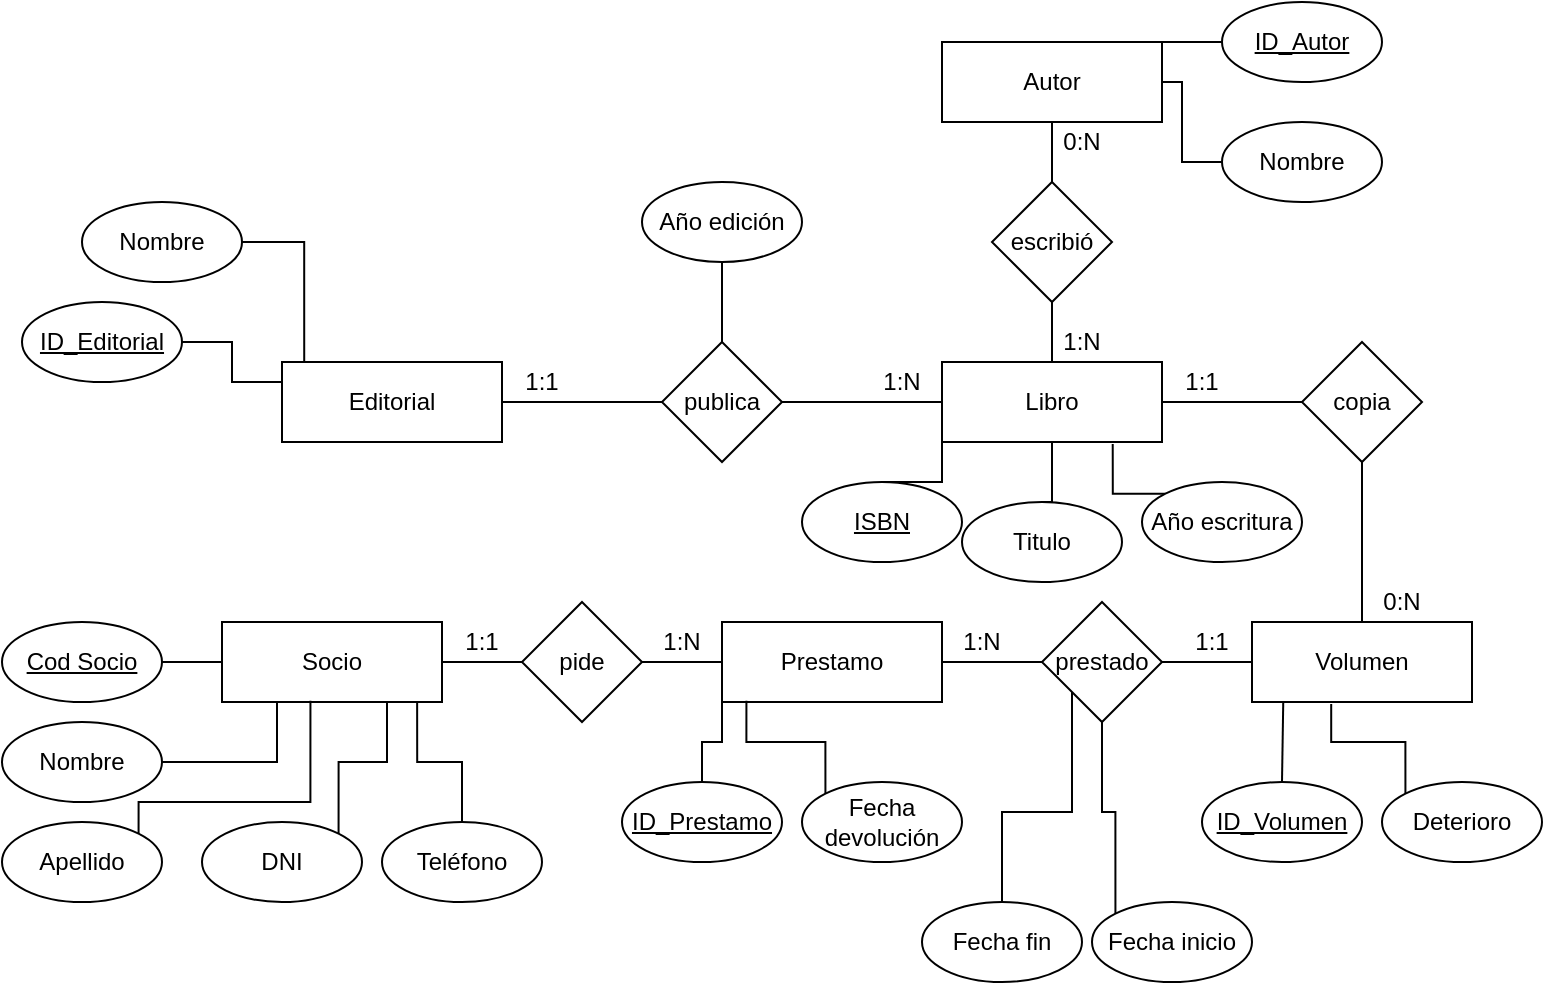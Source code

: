 <mxfile version="14.4.0" type="device"><diagram id="C5RBs43oDa-KdzZeNtuy" name="Page-1"><mxGraphModel dx="981" dy="493" grid="1" gridSize="10" guides="1" tooltips="1" connect="1" arrows="1" fold="1" page="1" pageScale="1" pageWidth="16000" pageHeight="1600" math="0" shadow="0"><root><mxCell id="WIyWlLk6GJQsqaUBKTNV-0"/><mxCell id="WIyWlLk6GJQsqaUBKTNV-1" parent="WIyWlLk6GJQsqaUBKTNV-0"/><mxCell id="bEudFNRqQL8l6KryWMXN-4" value="" style="edgeStyle=orthogonalEdgeStyle;rounded=0;orthogonalLoop=1;jettySize=auto;html=1;endArrow=none;endFill=0;" edge="1" parent="WIyWlLk6GJQsqaUBKTNV-1" source="bEudFNRqQL8l6KryWMXN-0" target="bEudFNRqQL8l6KryWMXN-1"><mxGeometry relative="1" as="geometry"/></mxCell><mxCell id="bEudFNRqQL8l6KryWMXN-11" style="edgeStyle=orthogonalEdgeStyle;rounded=0;orthogonalLoop=1;jettySize=auto;html=1;exitX=1;exitY=0.5;exitDx=0;exitDy=0;entryX=0;entryY=0.5;entryDx=0;entryDy=0;endArrow=none;endFill=0;" edge="1" parent="WIyWlLk6GJQsqaUBKTNV-1" source="bEudFNRqQL8l6KryWMXN-0" target="bEudFNRqQL8l6KryWMXN-10"><mxGeometry relative="1" as="geometry"/></mxCell><mxCell id="bEudFNRqQL8l6KryWMXN-0" value="publica" style="rhombus;whiteSpace=wrap;html=1;" vertex="1" parent="WIyWlLk6GJQsqaUBKTNV-1"><mxGeometry x="380" y="180" width="60" height="60" as="geometry"/></mxCell><mxCell id="bEudFNRqQL8l6KryWMXN-3" style="edgeStyle=orthogonalEdgeStyle;rounded=0;orthogonalLoop=1;jettySize=auto;html=1;exitX=1;exitY=0.5;exitDx=0;exitDy=0;entryX=0;entryY=0.5;entryDx=0;entryDy=0;endArrow=none;endFill=0;" edge="1" parent="WIyWlLk6GJQsqaUBKTNV-1" source="bEudFNRqQL8l6KryWMXN-1" target="bEudFNRqQL8l6KryWMXN-0"><mxGeometry relative="1" as="geometry"/></mxCell><mxCell id="bEudFNRqQL8l6KryWMXN-1" value="Editorial" style="rounded=0;whiteSpace=wrap;html=1;" vertex="1" parent="WIyWlLk6GJQsqaUBKTNV-1"><mxGeometry x="190" y="190" width="110" height="40" as="geometry"/></mxCell><mxCell id="bEudFNRqQL8l6KryWMXN-7" style="edgeStyle=orthogonalEdgeStyle;rounded=0;orthogonalLoop=1;jettySize=auto;html=1;exitX=1;exitY=0.5;exitDx=0;exitDy=0;entryX=0;entryY=0.25;entryDx=0;entryDy=0;endArrow=none;endFill=0;" edge="1" parent="WIyWlLk6GJQsqaUBKTNV-1" source="bEudFNRqQL8l6KryWMXN-2" target="bEudFNRqQL8l6KryWMXN-1"><mxGeometry relative="1" as="geometry"/></mxCell><mxCell id="bEudFNRqQL8l6KryWMXN-2" value="&lt;u&gt;ID_Editorial&lt;/u&gt;" style="ellipse;whiteSpace=wrap;html=1;" vertex="1" parent="WIyWlLk6GJQsqaUBKTNV-1"><mxGeometry x="60" y="160" width="80" height="40" as="geometry"/></mxCell><mxCell id="bEudFNRqQL8l6KryWMXN-8" style="edgeStyle=orthogonalEdgeStyle;rounded=0;orthogonalLoop=1;jettySize=auto;html=1;exitX=1;exitY=0.5;exitDx=0;exitDy=0;entryX=0.101;entryY=0.002;entryDx=0;entryDy=0;entryPerimeter=0;endArrow=none;endFill=0;" edge="1" parent="WIyWlLk6GJQsqaUBKTNV-1" source="bEudFNRqQL8l6KryWMXN-5" target="bEudFNRqQL8l6KryWMXN-1"><mxGeometry relative="1" as="geometry"/></mxCell><mxCell id="bEudFNRqQL8l6KryWMXN-5" value="Nombre" style="ellipse;whiteSpace=wrap;html=1;" vertex="1" parent="WIyWlLk6GJQsqaUBKTNV-1"><mxGeometry x="90" y="110" width="80" height="40" as="geometry"/></mxCell><mxCell id="bEudFNRqQL8l6KryWMXN-9" style="edgeStyle=orthogonalEdgeStyle;rounded=0;orthogonalLoop=1;jettySize=auto;html=1;exitX=0.5;exitY=1;exitDx=0;exitDy=0;entryX=0.5;entryY=0;entryDx=0;entryDy=0;endArrow=none;endFill=0;" edge="1" parent="WIyWlLk6GJQsqaUBKTNV-1" source="bEudFNRqQL8l6KryWMXN-6" target="bEudFNRqQL8l6KryWMXN-0"><mxGeometry relative="1" as="geometry"/></mxCell><mxCell id="bEudFNRqQL8l6KryWMXN-6" value="Año edición" style="ellipse;whiteSpace=wrap;html=1;" vertex="1" parent="WIyWlLk6GJQsqaUBKTNV-1"><mxGeometry x="370" y="100" width="80" height="40" as="geometry"/></mxCell><mxCell id="bEudFNRqQL8l6KryWMXN-13" style="edgeStyle=orthogonalEdgeStyle;rounded=0;orthogonalLoop=1;jettySize=auto;html=1;exitX=1;exitY=0.5;exitDx=0;exitDy=0;entryX=0;entryY=0.5;entryDx=0;entryDy=0;endArrow=none;endFill=0;" edge="1" parent="WIyWlLk6GJQsqaUBKTNV-1" source="bEudFNRqQL8l6KryWMXN-10" target="bEudFNRqQL8l6KryWMXN-12"><mxGeometry relative="1" as="geometry"/></mxCell><mxCell id="bEudFNRqQL8l6KryWMXN-10" value="Libro" style="rounded=0;whiteSpace=wrap;html=1;" vertex="1" parent="WIyWlLk6GJQsqaUBKTNV-1"><mxGeometry x="520" y="190" width="110" height="40" as="geometry"/></mxCell><mxCell id="bEudFNRqQL8l6KryWMXN-12" value="copia" style="rhombus;whiteSpace=wrap;html=1;" vertex="1" parent="WIyWlLk6GJQsqaUBKTNV-1"><mxGeometry x="700" y="180" width="60" height="60" as="geometry"/></mxCell><mxCell id="bEudFNRqQL8l6KryWMXN-15" style="edgeStyle=orthogonalEdgeStyle;rounded=0;orthogonalLoop=1;jettySize=auto;html=1;exitX=0.5;exitY=0;exitDx=0;exitDy=0;entryX=0.5;entryY=1;entryDx=0;entryDy=0;endArrow=none;endFill=0;" edge="1" parent="WIyWlLk6GJQsqaUBKTNV-1" source="bEudFNRqQL8l6KryWMXN-14" target="bEudFNRqQL8l6KryWMXN-12"><mxGeometry relative="1" as="geometry"/></mxCell><mxCell id="bEudFNRqQL8l6KryWMXN-14" value="Volumen" style="rounded=0;whiteSpace=wrap;html=1;" vertex="1" parent="WIyWlLk6GJQsqaUBKTNV-1"><mxGeometry x="675" y="320" width="110" height="40" as="geometry"/></mxCell><mxCell id="bEudFNRqQL8l6KryWMXN-18" style="edgeStyle=orthogonalEdgeStyle;rounded=0;orthogonalLoop=1;jettySize=auto;html=1;exitX=1;exitY=0.5;exitDx=0;exitDy=0;entryX=0;entryY=0.5;entryDx=0;entryDy=0;endArrow=none;endFill=0;" edge="1" parent="WIyWlLk6GJQsqaUBKTNV-1" source="bEudFNRqQL8l6KryWMXN-16" target="bEudFNRqQL8l6KryWMXN-17"><mxGeometry relative="1" as="geometry"/></mxCell><mxCell id="bEudFNRqQL8l6KryWMXN-16" value="Prestamo" style="rounded=0;whiteSpace=wrap;html=1;" vertex="1" parent="WIyWlLk6GJQsqaUBKTNV-1"><mxGeometry x="410" y="320" width="110" height="40" as="geometry"/></mxCell><mxCell id="bEudFNRqQL8l6KryWMXN-19" style="edgeStyle=orthogonalEdgeStyle;rounded=0;orthogonalLoop=1;jettySize=auto;html=1;exitX=1;exitY=0.5;exitDx=0;exitDy=0;entryX=0;entryY=0.5;entryDx=0;entryDy=0;endArrow=none;endFill=0;" edge="1" parent="WIyWlLk6GJQsqaUBKTNV-1" source="bEudFNRqQL8l6KryWMXN-17" target="bEudFNRqQL8l6KryWMXN-14"><mxGeometry relative="1" as="geometry"/></mxCell><mxCell id="bEudFNRqQL8l6KryWMXN-17" value="prestado" style="rhombus;whiteSpace=wrap;html=1;" vertex="1" parent="WIyWlLk6GJQsqaUBKTNV-1"><mxGeometry x="570" y="310" width="60" height="60" as="geometry"/></mxCell><mxCell id="bEudFNRqQL8l6KryWMXN-22" style="edgeStyle=orthogonalEdgeStyle;rounded=0;orthogonalLoop=1;jettySize=auto;html=1;exitX=1;exitY=0.5;exitDx=0;exitDy=0;entryX=0;entryY=0.5;entryDx=0;entryDy=0;endArrow=none;endFill=0;" edge="1" parent="WIyWlLk6GJQsqaUBKTNV-1" source="bEudFNRqQL8l6KryWMXN-20" target="bEudFNRqQL8l6KryWMXN-21"><mxGeometry relative="1" as="geometry"/></mxCell><mxCell id="bEudFNRqQL8l6KryWMXN-20" value="Socio" style="rounded=0;whiteSpace=wrap;html=1;" vertex="1" parent="WIyWlLk6GJQsqaUBKTNV-1"><mxGeometry x="160" y="320" width="110" height="40" as="geometry"/></mxCell><mxCell id="bEudFNRqQL8l6KryWMXN-23" style="edgeStyle=orthogonalEdgeStyle;rounded=0;orthogonalLoop=1;jettySize=auto;html=1;exitX=1;exitY=0.5;exitDx=0;exitDy=0;entryX=0;entryY=0.5;entryDx=0;entryDy=0;endArrow=none;endFill=0;" edge="1" parent="WIyWlLk6GJQsqaUBKTNV-1" source="bEudFNRqQL8l6KryWMXN-21" target="bEudFNRqQL8l6KryWMXN-16"><mxGeometry relative="1" as="geometry"/></mxCell><mxCell id="bEudFNRqQL8l6KryWMXN-21" value="pide" style="rhombus;whiteSpace=wrap;html=1;" vertex="1" parent="WIyWlLk6GJQsqaUBKTNV-1"><mxGeometry x="310" y="310" width="60" height="60" as="geometry"/></mxCell><mxCell id="bEudFNRqQL8l6KryWMXN-37" style="edgeStyle=orthogonalEdgeStyle;rounded=0;orthogonalLoop=1;jettySize=auto;html=1;exitX=1;exitY=0.5;exitDx=0;exitDy=0;entryX=0;entryY=0.5;entryDx=0;entryDy=0;endArrow=none;endFill=0;" edge="1" parent="WIyWlLk6GJQsqaUBKTNV-1" source="bEudFNRqQL8l6KryWMXN-24" target="bEudFNRqQL8l6KryWMXN-20"><mxGeometry relative="1" as="geometry"/></mxCell><mxCell id="bEudFNRqQL8l6KryWMXN-24" value="&lt;u&gt;Cod Socio&lt;/u&gt;" style="ellipse;whiteSpace=wrap;html=1;" vertex="1" parent="WIyWlLk6GJQsqaUBKTNV-1"><mxGeometry x="50" y="320" width="80" height="40" as="geometry"/></mxCell><mxCell id="bEudFNRqQL8l6KryWMXN-55" style="edgeStyle=orthogonalEdgeStyle;rounded=0;orthogonalLoop=1;jettySize=auto;html=1;exitX=0.5;exitY=0;exitDx=0;exitDy=0;entryX=0;entryY=1;entryDx=0;entryDy=0;endArrow=none;endFill=0;" edge="1" parent="WIyWlLk6GJQsqaUBKTNV-1" source="bEudFNRqQL8l6KryWMXN-25" target="bEudFNRqQL8l6KryWMXN-10"><mxGeometry relative="1" as="geometry"/></mxCell><mxCell id="bEudFNRqQL8l6KryWMXN-25" value="&lt;u&gt;ISBN&lt;/u&gt;" style="ellipse;whiteSpace=wrap;html=1;" vertex="1" parent="WIyWlLk6GJQsqaUBKTNV-1"><mxGeometry x="450" y="250" width="80" height="40" as="geometry"/></mxCell><mxCell id="bEudFNRqQL8l6KryWMXN-38" style="edgeStyle=orthogonalEdgeStyle;rounded=0;orthogonalLoop=1;jettySize=auto;html=1;exitX=0.5;exitY=0;exitDx=0;exitDy=0;entryX=0;entryY=1;entryDx=0;entryDy=0;endArrow=none;endFill=0;" edge="1" parent="WIyWlLk6GJQsqaUBKTNV-1" source="bEudFNRqQL8l6KryWMXN-26" target="bEudFNRqQL8l6KryWMXN-16"><mxGeometry relative="1" as="geometry"/></mxCell><mxCell id="bEudFNRqQL8l6KryWMXN-26" value="&lt;u&gt;ID_Prestamo&lt;/u&gt;" style="ellipse;whiteSpace=wrap;html=1;" vertex="1" parent="WIyWlLk6GJQsqaUBKTNV-1"><mxGeometry x="360" y="400" width="80" height="40" as="geometry"/></mxCell><mxCell id="bEudFNRqQL8l6KryWMXN-46" style="edgeStyle=orthogonalEdgeStyle;rounded=0;orthogonalLoop=1;jettySize=auto;html=1;exitX=0.5;exitY=0;exitDx=0;exitDy=0;entryX=0.142;entryY=1.005;entryDx=0;entryDy=0;entryPerimeter=0;endArrow=none;endFill=0;" edge="1" parent="WIyWlLk6GJQsqaUBKTNV-1" source="bEudFNRqQL8l6KryWMXN-27" target="bEudFNRqQL8l6KryWMXN-14"><mxGeometry relative="1" as="geometry"/></mxCell><mxCell id="bEudFNRqQL8l6KryWMXN-27" value="&lt;u&gt;ID_Volumen&lt;/u&gt;" style="ellipse;whiteSpace=wrap;html=1;" vertex="1" parent="WIyWlLk6GJQsqaUBKTNV-1"><mxGeometry x="650" y="400" width="80" height="40" as="geometry"/></mxCell><mxCell id="bEudFNRqQL8l6KryWMXN-36" style="edgeStyle=orthogonalEdgeStyle;rounded=0;orthogonalLoop=1;jettySize=auto;html=1;exitX=1;exitY=0.5;exitDx=0;exitDy=0;entryX=0.25;entryY=1;entryDx=0;entryDy=0;endArrow=none;endFill=0;" edge="1" parent="WIyWlLk6GJQsqaUBKTNV-1" source="bEudFNRqQL8l6KryWMXN-28" target="bEudFNRqQL8l6KryWMXN-20"><mxGeometry relative="1" as="geometry"/></mxCell><mxCell id="bEudFNRqQL8l6KryWMXN-28" value="Nombre" style="ellipse;whiteSpace=wrap;html=1;" vertex="1" parent="WIyWlLk6GJQsqaUBKTNV-1"><mxGeometry x="50" y="370" width="80" height="40" as="geometry"/></mxCell><mxCell id="bEudFNRqQL8l6KryWMXN-35" style="edgeStyle=orthogonalEdgeStyle;rounded=0;orthogonalLoop=1;jettySize=auto;html=1;exitX=1;exitY=0;exitDx=0;exitDy=0;entryX=0.402;entryY=0.983;entryDx=0;entryDy=0;entryPerimeter=0;endArrow=none;endFill=0;" edge="1" parent="WIyWlLk6GJQsqaUBKTNV-1" source="bEudFNRqQL8l6KryWMXN-29" target="bEudFNRqQL8l6KryWMXN-20"><mxGeometry relative="1" as="geometry"><Array as="points"><mxPoint x="118" y="410"/><mxPoint x="204" y="410"/></Array></mxGeometry></mxCell><mxCell id="bEudFNRqQL8l6KryWMXN-29" value="Apellido" style="ellipse;whiteSpace=wrap;html=1;" vertex="1" parent="WIyWlLk6GJQsqaUBKTNV-1"><mxGeometry x="50" y="420" width="80" height="40" as="geometry"/></mxCell><mxCell id="bEudFNRqQL8l6KryWMXN-34" style="edgeStyle=orthogonalEdgeStyle;rounded=0;orthogonalLoop=1;jettySize=auto;html=1;exitX=1;exitY=0;exitDx=0;exitDy=0;entryX=0.75;entryY=1;entryDx=0;entryDy=0;endArrow=none;endFill=0;" edge="1" parent="WIyWlLk6GJQsqaUBKTNV-1" source="bEudFNRqQL8l6KryWMXN-30" target="bEudFNRqQL8l6KryWMXN-20"><mxGeometry relative="1" as="geometry"/></mxCell><mxCell id="bEudFNRqQL8l6KryWMXN-30" value="DNI" style="ellipse;whiteSpace=wrap;html=1;" vertex="1" parent="WIyWlLk6GJQsqaUBKTNV-1"><mxGeometry x="150" y="420" width="80" height="40" as="geometry"/></mxCell><mxCell id="bEudFNRqQL8l6KryWMXN-33" style="edgeStyle=orthogonalEdgeStyle;rounded=0;orthogonalLoop=1;jettySize=auto;html=1;exitX=0.5;exitY=0;exitDx=0;exitDy=0;entryX=0.887;entryY=1.01;entryDx=0;entryDy=0;entryPerimeter=0;endArrow=none;endFill=0;" edge="1" parent="WIyWlLk6GJQsqaUBKTNV-1" source="bEudFNRqQL8l6KryWMXN-31" target="bEudFNRqQL8l6KryWMXN-20"><mxGeometry relative="1" as="geometry"/></mxCell><mxCell id="bEudFNRqQL8l6KryWMXN-31" value="Teléfono" style="ellipse;whiteSpace=wrap;html=1;" vertex="1" parent="WIyWlLk6GJQsqaUBKTNV-1"><mxGeometry x="240" y="420" width="80" height="40" as="geometry"/></mxCell><mxCell id="bEudFNRqQL8l6KryWMXN-45" style="edgeStyle=orthogonalEdgeStyle;rounded=0;orthogonalLoop=1;jettySize=auto;html=1;exitX=0;exitY=0;exitDx=0;exitDy=0;endArrow=none;endFill=0;" edge="1" parent="WIyWlLk6GJQsqaUBKTNV-1" source="bEudFNRqQL8l6KryWMXN-40" target="bEudFNRqQL8l6KryWMXN-17"><mxGeometry relative="1" as="geometry"/></mxCell><mxCell id="bEudFNRqQL8l6KryWMXN-40" value="Fecha inicio" style="ellipse;whiteSpace=wrap;html=1;" vertex="1" parent="WIyWlLk6GJQsqaUBKTNV-1"><mxGeometry x="595" y="460" width="80" height="40" as="geometry"/></mxCell><mxCell id="bEudFNRqQL8l6KryWMXN-44" style="edgeStyle=orthogonalEdgeStyle;rounded=0;orthogonalLoop=1;jettySize=auto;html=1;exitX=0.5;exitY=0;exitDx=0;exitDy=0;entryX=0;entryY=1;entryDx=0;entryDy=0;endArrow=none;endFill=0;" edge="1" parent="WIyWlLk6GJQsqaUBKTNV-1" source="bEudFNRqQL8l6KryWMXN-41" target="bEudFNRqQL8l6KryWMXN-17"><mxGeometry relative="1" as="geometry"/></mxCell><mxCell id="bEudFNRqQL8l6KryWMXN-41" value="Fecha fin" style="ellipse;whiteSpace=wrap;html=1;" vertex="1" parent="WIyWlLk6GJQsqaUBKTNV-1"><mxGeometry x="510" y="460" width="80" height="40" as="geometry"/></mxCell><mxCell id="bEudFNRqQL8l6KryWMXN-43" style="edgeStyle=orthogonalEdgeStyle;rounded=0;orthogonalLoop=1;jettySize=auto;html=1;exitX=0;exitY=0;exitDx=0;exitDy=0;entryX=0.111;entryY=0.985;entryDx=0;entryDy=0;entryPerimeter=0;endArrow=none;endFill=0;" edge="1" parent="WIyWlLk6GJQsqaUBKTNV-1" source="bEudFNRqQL8l6KryWMXN-42" target="bEudFNRqQL8l6KryWMXN-16"><mxGeometry relative="1" as="geometry"/></mxCell><mxCell id="bEudFNRqQL8l6KryWMXN-42" value="Fecha devolución" style="ellipse;whiteSpace=wrap;html=1;" vertex="1" parent="WIyWlLk6GJQsqaUBKTNV-1"><mxGeometry x="450" y="400" width="80" height="40" as="geometry"/></mxCell><mxCell id="bEudFNRqQL8l6KryWMXN-48" style="edgeStyle=orthogonalEdgeStyle;rounded=0;orthogonalLoop=1;jettySize=auto;html=1;exitX=0;exitY=0;exitDx=0;exitDy=0;entryX=0.36;entryY=1.025;entryDx=0;entryDy=0;entryPerimeter=0;endArrow=none;endFill=0;" edge="1" parent="WIyWlLk6GJQsqaUBKTNV-1" source="bEudFNRqQL8l6KryWMXN-47" target="bEudFNRqQL8l6KryWMXN-14"><mxGeometry relative="1" as="geometry"/></mxCell><mxCell id="bEudFNRqQL8l6KryWMXN-47" value="Deterioro" style="ellipse;whiteSpace=wrap;html=1;" vertex="1" parent="WIyWlLk6GJQsqaUBKTNV-1"><mxGeometry x="740" y="400" width="80" height="40" as="geometry"/></mxCell><mxCell id="bEudFNRqQL8l6KryWMXN-49" value="Autor" style="rounded=0;whiteSpace=wrap;html=1;" vertex="1" parent="WIyWlLk6GJQsqaUBKTNV-1"><mxGeometry x="520" y="30" width="110" height="40" as="geometry"/></mxCell><mxCell id="bEudFNRqQL8l6KryWMXN-52" style="edgeStyle=orthogonalEdgeStyle;rounded=0;orthogonalLoop=1;jettySize=auto;html=1;exitX=0.5;exitY=0;exitDx=0;exitDy=0;entryX=0.5;entryY=1;entryDx=0;entryDy=0;endArrow=none;endFill=0;" edge="1" parent="WIyWlLk6GJQsqaUBKTNV-1" source="bEudFNRqQL8l6KryWMXN-51" target="bEudFNRqQL8l6KryWMXN-49"><mxGeometry relative="1" as="geometry"/></mxCell><mxCell id="bEudFNRqQL8l6KryWMXN-53" style="edgeStyle=orthogonalEdgeStyle;rounded=0;orthogonalLoop=1;jettySize=auto;html=1;exitX=0.5;exitY=1;exitDx=0;exitDy=0;entryX=0.5;entryY=0;entryDx=0;entryDy=0;endArrow=none;endFill=0;" edge="1" parent="WIyWlLk6GJQsqaUBKTNV-1" source="bEudFNRqQL8l6KryWMXN-51" target="bEudFNRqQL8l6KryWMXN-10"><mxGeometry relative="1" as="geometry"/></mxCell><mxCell id="bEudFNRqQL8l6KryWMXN-51" value="escribió" style="rhombus;whiteSpace=wrap;html=1;" vertex="1" parent="WIyWlLk6GJQsqaUBKTNV-1"><mxGeometry x="545" y="100" width="60" height="60" as="geometry"/></mxCell><mxCell id="bEudFNRqQL8l6KryWMXN-58" style="edgeStyle=orthogonalEdgeStyle;rounded=0;orthogonalLoop=1;jettySize=auto;html=1;exitX=0.5;exitY=0;exitDx=0;exitDy=0;entryX=0.5;entryY=1;entryDx=0;entryDy=0;endArrow=none;endFill=0;" edge="1" parent="WIyWlLk6GJQsqaUBKTNV-1" source="bEudFNRqQL8l6KryWMXN-56" target="bEudFNRqQL8l6KryWMXN-10"><mxGeometry relative="1" as="geometry"/></mxCell><mxCell id="bEudFNRqQL8l6KryWMXN-56" value="Titulo" style="ellipse;whiteSpace=wrap;html=1;" vertex="1" parent="WIyWlLk6GJQsqaUBKTNV-1"><mxGeometry x="530" y="260" width="80" height="40" as="geometry"/></mxCell><mxCell id="bEudFNRqQL8l6KryWMXN-60" style="edgeStyle=orthogonalEdgeStyle;rounded=0;orthogonalLoop=1;jettySize=auto;html=1;exitX=0;exitY=0;exitDx=0;exitDy=0;entryX=0.776;entryY=1.025;entryDx=0;entryDy=0;entryPerimeter=0;endArrow=none;endFill=0;" edge="1" parent="WIyWlLk6GJQsqaUBKTNV-1" source="bEudFNRqQL8l6KryWMXN-59" target="bEudFNRqQL8l6KryWMXN-10"><mxGeometry relative="1" as="geometry"/></mxCell><mxCell id="bEudFNRqQL8l6KryWMXN-59" value="Año escritura" style="ellipse;whiteSpace=wrap;html=1;" vertex="1" parent="WIyWlLk6GJQsqaUBKTNV-1"><mxGeometry x="620" y="250" width="80" height="40" as="geometry"/></mxCell><mxCell id="bEudFNRqQL8l6KryWMXN-63" style="edgeStyle=orthogonalEdgeStyle;rounded=0;orthogonalLoop=1;jettySize=auto;html=1;exitX=0;exitY=0.5;exitDx=0;exitDy=0;entryX=1;entryY=0;entryDx=0;entryDy=0;endArrow=none;endFill=0;" edge="1" parent="WIyWlLk6GJQsqaUBKTNV-1" source="bEudFNRqQL8l6KryWMXN-61" target="bEudFNRqQL8l6KryWMXN-49"><mxGeometry relative="1" as="geometry"/></mxCell><mxCell id="bEudFNRqQL8l6KryWMXN-61" value="&lt;u&gt;ID_Autor&lt;/u&gt;" style="ellipse;whiteSpace=wrap;html=1;" vertex="1" parent="WIyWlLk6GJQsqaUBKTNV-1"><mxGeometry x="660" y="10" width="80" height="40" as="geometry"/></mxCell><mxCell id="bEudFNRqQL8l6KryWMXN-64" style="edgeStyle=orthogonalEdgeStyle;rounded=0;orthogonalLoop=1;jettySize=auto;html=1;exitX=0;exitY=0.5;exitDx=0;exitDy=0;entryX=1;entryY=0.5;entryDx=0;entryDy=0;endArrow=none;endFill=0;" edge="1" parent="WIyWlLk6GJQsqaUBKTNV-1" source="bEudFNRqQL8l6KryWMXN-62" target="bEudFNRqQL8l6KryWMXN-49"><mxGeometry relative="1" as="geometry"/></mxCell><mxCell id="bEudFNRqQL8l6KryWMXN-62" value="Nombre" style="ellipse;whiteSpace=wrap;html=1;" vertex="1" parent="WIyWlLk6GJQsqaUBKTNV-1"><mxGeometry x="660" y="70" width="80" height="40" as="geometry"/></mxCell><mxCell id="bEudFNRqQL8l6KryWMXN-65" value="1:N" style="text;html=1;strokeColor=none;fillColor=none;align=center;verticalAlign=middle;whiteSpace=wrap;rounded=0;" vertex="1" parent="WIyWlLk6GJQsqaUBKTNV-1"><mxGeometry x="480" y="190" width="40" height="20" as="geometry"/></mxCell><mxCell id="bEudFNRqQL8l6KryWMXN-66" value="1:1" style="text;html=1;strokeColor=none;fillColor=none;align=center;verticalAlign=middle;whiteSpace=wrap;rounded=0;" vertex="1" parent="WIyWlLk6GJQsqaUBKTNV-1"><mxGeometry x="300" y="190" width="40" height="20" as="geometry"/></mxCell><mxCell id="bEudFNRqQL8l6KryWMXN-68" value="1:N" style="text;html=1;strokeColor=none;fillColor=none;align=center;verticalAlign=middle;whiteSpace=wrap;rounded=0;" vertex="1" parent="WIyWlLk6GJQsqaUBKTNV-1"><mxGeometry x="570" y="170" width="40" height="20" as="geometry"/></mxCell><mxCell id="bEudFNRqQL8l6KryWMXN-69" value="0:N" style="text;html=1;strokeColor=none;fillColor=none;align=center;verticalAlign=middle;whiteSpace=wrap;rounded=0;" vertex="1" parent="WIyWlLk6GJQsqaUBKTNV-1"><mxGeometry x="570" y="70" width="40" height="20" as="geometry"/></mxCell><mxCell id="bEudFNRqQL8l6KryWMXN-70" value="0:N" style="text;html=1;strokeColor=none;fillColor=none;align=center;verticalAlign=middle;whiteSpace=wrap;rounded=0;" vertex="1" parent="WIyWlLk6GJQsqaUBKTNV-1"><mxGeometry x="730" y="300" width="40" height="20" as="geometry"/></mxCell><mxCell id="bEudFNRqQL8l6KryWMXN-71" value="1:1" style="text;html=1;strokeColor=none;fillColor=none;align=center;verticalAlign=middle;whiteSpace=wrap;rounded=0;" vertex="1" parent="WIyWlLk6GJQsqaUBKTNV-1"><mxGeometry x="630" y="190" width="40" height="20" as="geometry"/></mxCell><mxCell id="bEudFNRqQL8l6KryWMXN-72" value="1:1" style="text;html=1;strokeColor=none;fillColor=none;align=center;verticalAlign=middle;whiteSpace=wrap;rounded=0;" vertex="1" parent="WIyWlLk6GJQsqaUBKTNV-1"><mxGeometry x="635" y="320" width="40" height="20" as="geometry"/></mxCell><mxCell id="bEudFNRqQL8l6KryWMXN-74" value="1:N" style="text;html=1;strokeColor=none;fillColor=none;align=center;verticalAlign=middle;whiteSpace=wrap;rounded=0;" vertex="1" parent="WIyWlLk6GJQsqaUBKTNV-1"><mxGeometry x="520" y="320" width="40" height="20" as="geometry"/></mxCell><mxCell id="bEudFNRqQL8l6KryWMXN-75" value="1:N" style="text;html=1;strokeColor=none;fillColor=none;align=center;verticalAlign=middle;whiteSpace=wrap;rounded=0;" vertex="1" parent="WIyWlLk6GJQsqaUBKTNV-1"><mxGeometry x="370" y="320" width="40" height="20" as="geometry"/></mxCell><mxCell id="bEudFNRqQL8l6KryWMXN-76" value="1:1" style="text;html=1;strokeColor=none;fillColor=none;align=center;verticalAlign=middle;whiteSpace=wrap;rounded=0;" vertex="1" parent="WIyWlLk6GJQsqaUBKTNV-1"><mxGeometry x="270" y="320" width="40" height="20" as="geometry"/></mxCell></root></mxGraphModel></diagram></mxfile>
